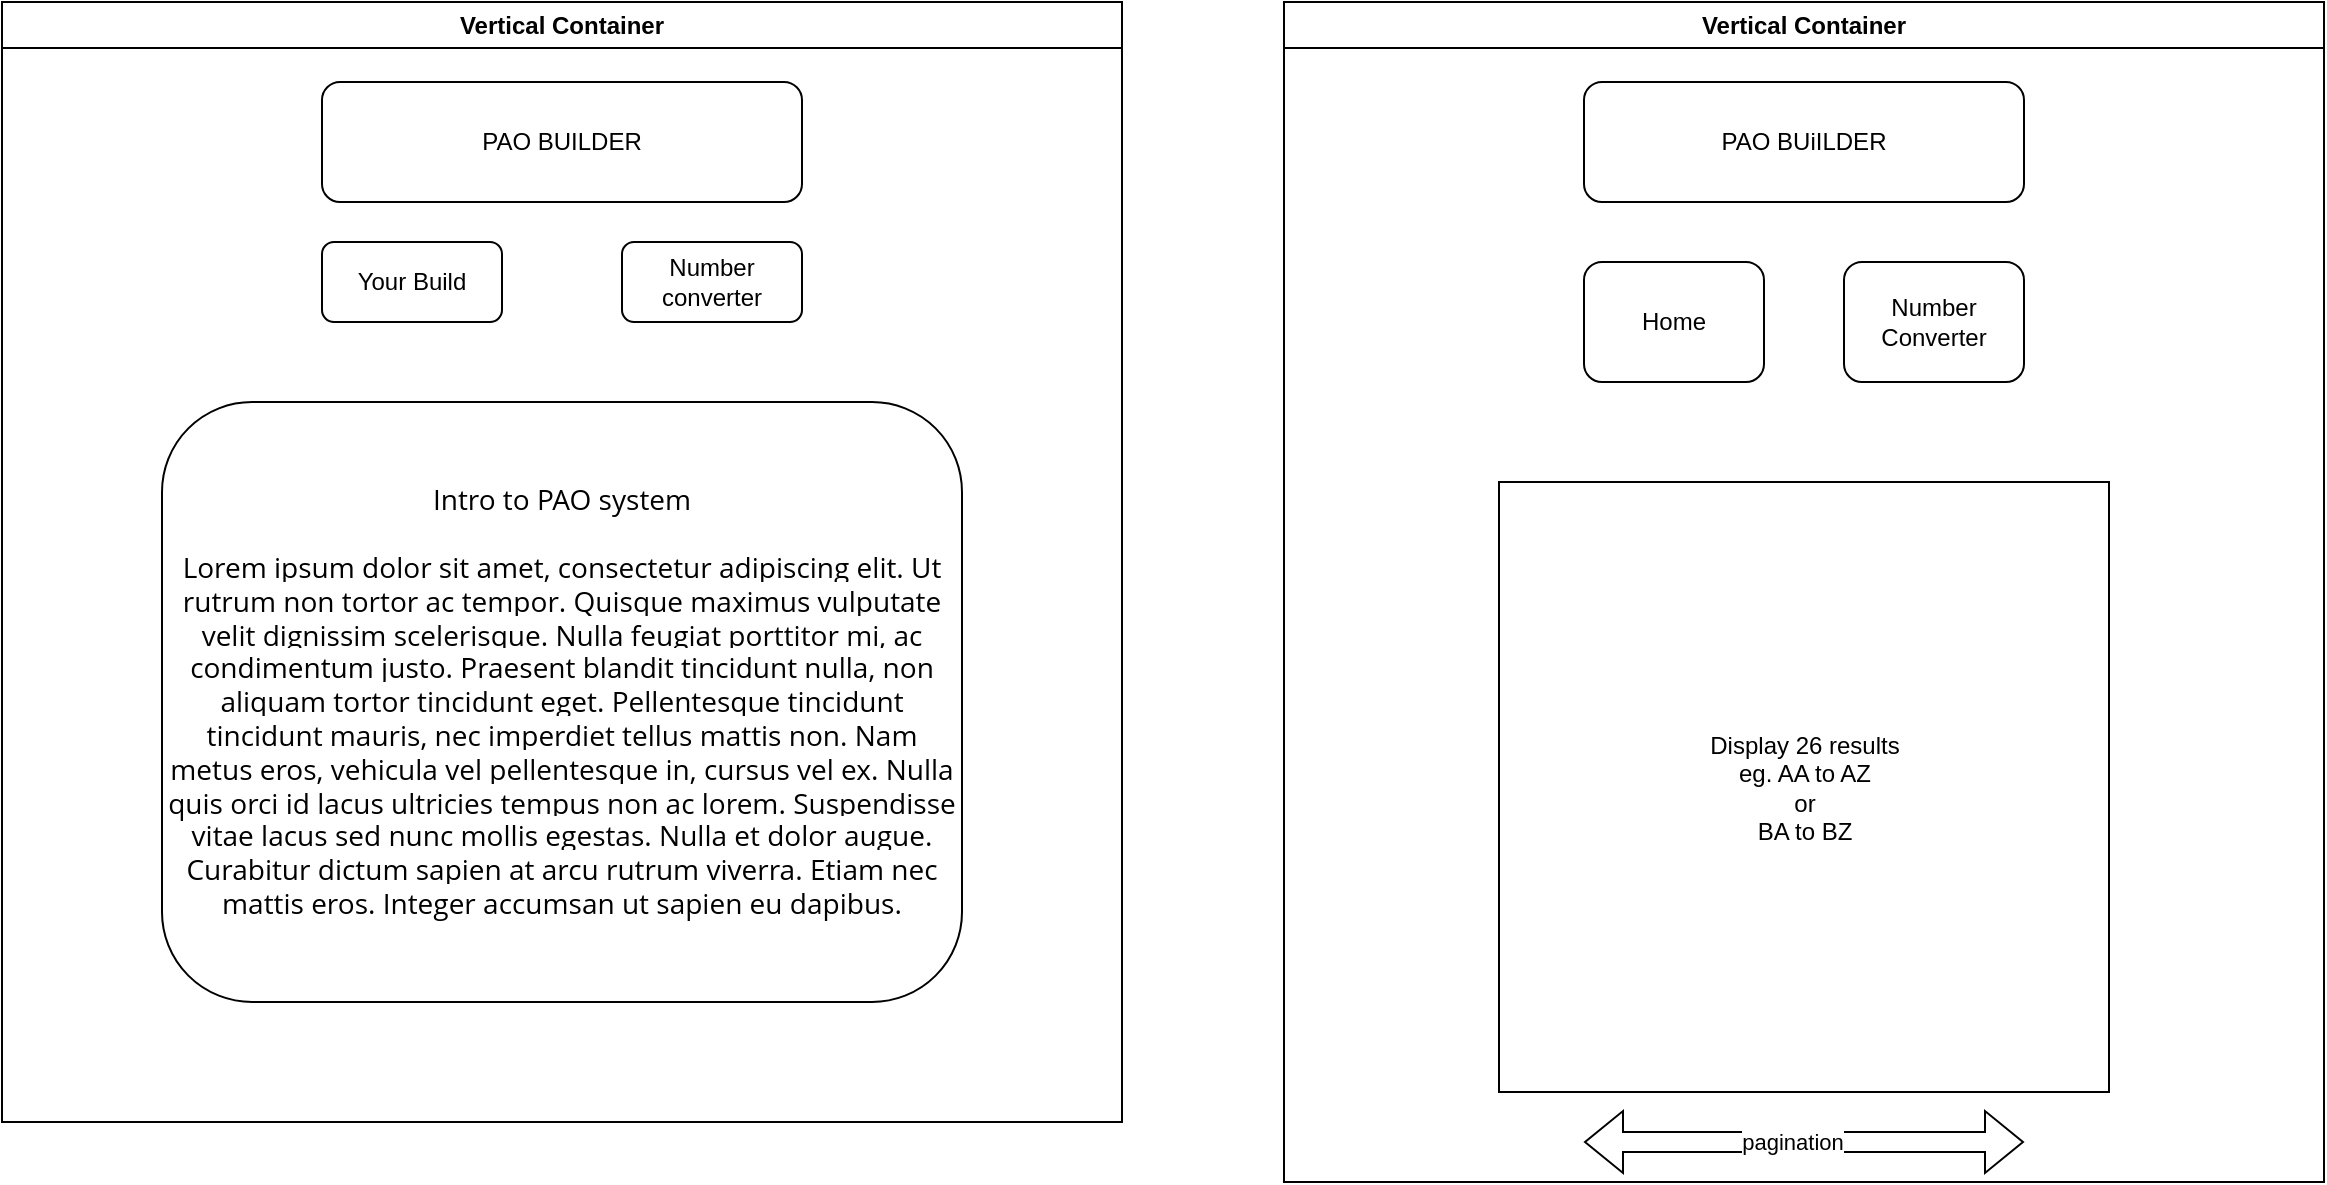 <mxfile version="25.0.1">
  <diagram name="Page-1" id="6Pe_FZK1eR3tLW8eLPMV">
    <mxGraphModel dx="1158" dy="638" grid="1" gridSize="10" guides="1" tooltips="1" connect="1" arrows="1" fold="1" page="1" pageScale="1" pageWidth="827" pageHeight="1169" math="0" shadow="0">
      <root>
        <mxCell id="0" />
        <mxCell id="1" parent="0" />
        <mxCell id="kDZcJOzZq84Ycc0whQLT-1" value="Vertical Container" style="swimlane;whiteSpace=wrap;html=1;" vertex="1" parent="1">
          <mxGeometry x="80" y="40" width="560" height="560" as="geometry" />
        </mxCell>
        <mxCell id="kDZcJOzZq84Ycc0whQLT-2" value="PAO BUILDER" style="rounded=1;whiteSpace=wrap;html=1;" vertex="1" parent="kDZcJOzZq84Ycc0whQLT-1">
          <mxGeometry x="160" y="40" width="240" height="60" as="geometry" />
        </mxCell>
        <mxCell id="kDZcJOzZq84Ycc0whQLT-4" value="Your Build" style="rounded=1;whiteSpace=wrap;html=1;" vertex="1" parent="kDZcJOzZq84Ycc0whQLT-1">
          <mxGeometry x="160" y="120" width="90" height="40" as="geometry" />
        </mxCell>
        <mxCell id="kDZcJOzZq84Ycc0whQLT-3" value="Number converter" style="rounded=1;whiteSpace=wrap;html=1;" vertex="1" parent="kDZcJOzZq84Ycc0whQLT-1">
          <mxGeometry x="310" y="120" width="90" height="40" as="geometry" />
        </mxCell>
        <mxCell id="kDZcJOzZq84Ycc0whQLT-5" value="&lt;div&gt;&lt;span style=&quot;font-family: &amp;quot;Open Sans&amp;quot;, Arial, sans-serif; font-size: 14px; text-align: justify; background-color: rgb(255, 255, 255);&quot;&gt;Intro to PAO system&lt;/span&gt;&lt;/div&gt;&lt;div&gt;&lt;span style=&quot;font-family: &amp;quot;Open Sans&amp;quot;, Arial, sans-serif; font-size: 14px; text-align: justify; background-color: rgb(255, 255, 255);&quot;&gt;&lt;br&gt;&lt;/span&gt;&lt;/div&gt;&lt;span style=&quot;font-family: &amp;quot;Open Sans&amp;quot;, Arial, sans-serif; font-size: 14px; text-align: justify; background-color: rgb(255, 255, 255);&quot;&gt;Lorem ipsum dolor sit amet, consectetur adipiscing elit. Ut rutrum non tortor ac tempor. Quisque maximus vulputate velit dignissim scelerisque. Nulla feugiat porttitor mi, ac condimentum justo. Praesent blandit tincidunt nulla, non aliquam tortor tincidunt eget. Pellentesque tincidunt tincidunt mauris, nec imperdiet tellus mattis non. Nam metus eros, vehicula vel pellentesque in, cursus vel ex. Nulla quis orci id lacus ultricies tempus non ac lorem. Suspendisse vitae lacus sed nunc mollis egestas. Nulla et dolor augue. Curabitur dictum sapien at arcu rutrum viverra. Etiam nec mattis eros. Integer accumsan ut sapien eu dapibus.&lt;/span&gt;" style="rounded=1;whiteSpace=wrap;html=1;" vertex="1" parent="kDZcJOzZq84Ycc0whQLT-1">
          <mxGeometry x="80" y="200" width="400" height="300" as="geometry" />
        </mxCell>
        <mxCell id="kDZcJOzZq84Ycc0whQLT-6" value="Vertical Container" style="swimlane;whiteSpace=wrap;html=1;" vertex="1" parent="1">
          <mxGeometry x="721" y="40" width="520" height="590" as="geometry" />
        </mxCell>
        <mxCell id="kDZcJOzZq84Ycc0whQLT-7" value="PAO BUiILDER" style="rounded=1;whiteSpace=wrap;html=1;" vertex="1" parent="kDZcJOzZq84Ycc0whQLT-6">
          <mxGeometry x="150" y="40" width="220" height="60" as="geometry" />
        </mxCell>
        <mxCell id="kDZcJOzZq84Ycc0whQLT-9" value="Number Converter" style="rounded=1;whiteSpace=wrap;html=1;" vertex="1" parent="kDZcJOzZq84Ycc0whQLT-6">
          <mxGeometry x="280" y="130" width="90" height="60" as="geometry" />
        </mxCell>
        <mxCell id="kDZcJOzZq84Ycc0whQLT-8" value="Home" style="rounded=1;whiteSpace=wrap;html=1;" vertex="1" parent="kDZcJOzZq84Ycc0whQLT-6">
          <mxGeometry x="150" y="130" width="90" height="60" as="geometry" />
        </mxCell>
        <mxCell id="kDZcJOzZq84Ycc0whQLT-10" value="Display 26 results&lt;div&gt;eg. AA to AZ&lt;/div&gt;&lt;div&gt;or&lt;/div&gt;&lt;div&gt;BA to BZ&lt;/div&gt;" style="whiteSpace=wrap;html=1;aspect=fixed;" vertex="1" parent="kDZcJOzZq84Ycc0whQLT-6">
          <mxGeometry x="107.5" y="240" width="305" height="305" as="geometry" />
        </mxCell>
        <mxCell id="kDZcJOzZq84Ycc0whQLT-11" value="" style="shape=flexArrow;endArrow=classic;startArrow=classic;html=1;rounded=0;" edge="1" parent="kDZcJOzZq84Ycc0whQLT-6">
          <mxGeometry width="100" height="100" relative="1" as="geometry">
            <mxPoint x="150" y="570" as="sourcePoint" />
            <mxPoint x="370" y="570" as="targetPoint" />
          </mxGeometry>
        </mxCell>
        <mxCell id="kDZcJOzZq84Ycc0whQLT-12" value="pagination" style="edgeLabel;html=1;align=center;verticalAlign=middle;resizable=0;points=[];" vertex="1" connectable="0" parent="kDZcJOzZq84Ycc0whQLT-11">
          <mxGeometry x="-0.055" relative="1" as="geometry">
            <mxPoint as="offset" />
          </mxGeometry>
        </mxCell>
      </root>
    </mxGraphModel>
  </diagram>
</mxfile>

